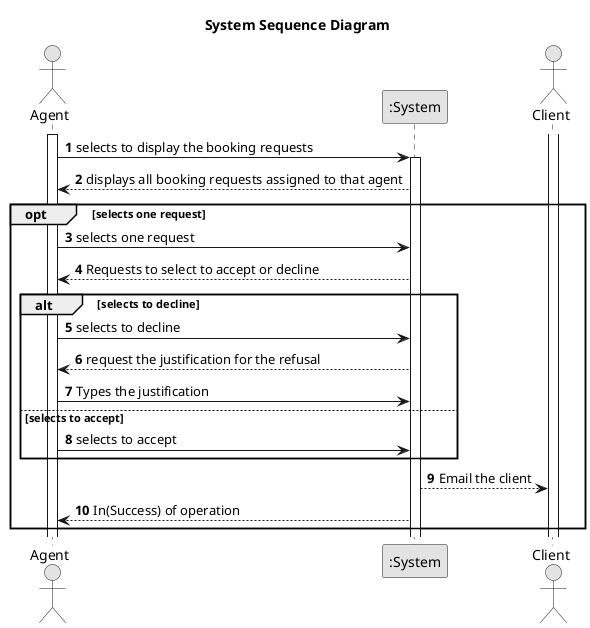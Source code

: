 @startuml
skinparam monochrome true
skinparam packageStyle rectangle
skinparam shadowing false

title System Sequence Diagram

autonumber

actor "Agent" as A
participant ":System" as S
actor "Client" as C

activate A

A -> S : selects to display the booking requests
activate S

S --> A : displays all booking requests assigned to that agent

opt selects one request

A -> S : selects one request

S --> A : Requests to select to accept or decline

alt selects to decline
A -> S : selects to decline

S --> A : request the justification for the refusal

A -> S : Types the justification

else selects to accept

A -> S : selects to accept

end else

activate C

S --> C : Email the client

S --> A : In(Success) of operation

end opt





@enduml